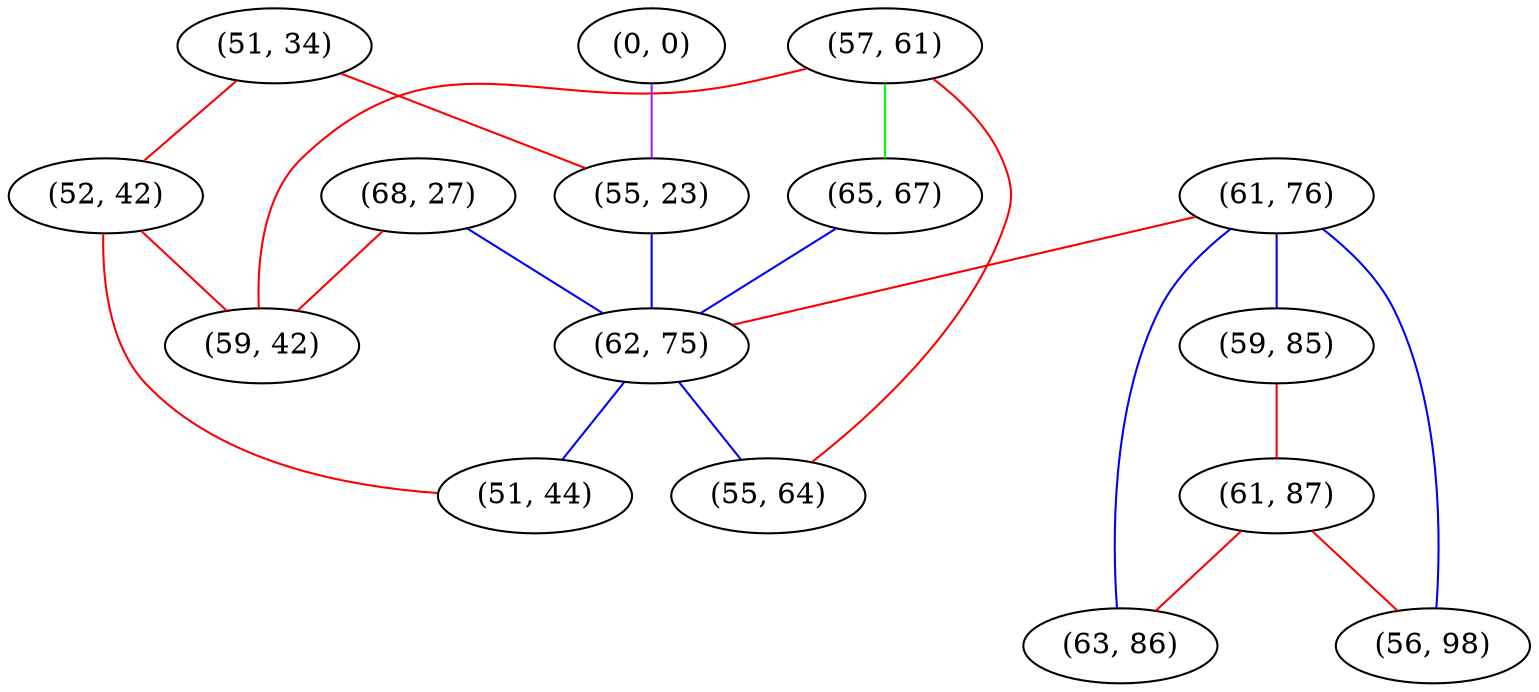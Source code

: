 graph "" {
"(57, 61)";
"(61, 76)";
"(65, 67)";
"(59, 85)";
"(0, 0)";
"(51, 34)";
"(68, 27)";
"(55, 23)";
"(62, 75)";
"(52, 42)";
"(59, 42)";
"(61, 87)";
"(51, 44)";
"(56, 98)";
"(63, 86)";
"(55, 64)";
"(57, 61)" -- "(59, 42)"  [color=red, key=0, weight=1];
"(57, 61)" -- "(65, 67)"  [color=green, key=0, weight=2];
"(57, 61)" -- "(55, 64)"  [color=red, key=0, weight=1];
"(61, 76)" -- "(62, 75)"  [color=red, key=0, weight=1];
"(61, 76)" -- "(63, 86)"  [color=blue, key=0, weight=3];
"(61, 76)" -- "(56, 98)"  [color=blue, key=0, weight=3];
"(61, 76)" -- "(59, 85)"  [color=blue, key=0, weight=3];
"(65, 67)" -- "(62, 75)"  [color=blue, key=0, weight=3];
"(59, 85)" -- "(61, 87)"  [color=red, key=0, weight=1];
"(0, 0)" -- "(55, 23)"  [color=purple, key=0, weight=4];
"(51, 34)" -- "(52, 42)"  [color=red, key=0, weight=1];
"(51, 34)" -- "(55, 23)"  [color=red, key=0, weight=1];
"(68, 27)" -- "(62, 75)"  [color=blue, key=0, weight=3];
"(68, 27)" -- "(59, 42)"  [color=red, key=0, weight=1];
"(55, 23)" -- "(62, 75)"  [color=blue, key=0, weight=3];
"(62, 75)" -- "(55, 64)"  [color=blue, key=0, weight=3];
"(62, 75)" -- "(51, 44)"  [color=blue, key=0, weight=3];
"(52, 42)" -- "(59, 42)"  [color=red, key=0, weight=1];
"(52, 42)" -- "(51, 44)"  [color=red, key=0, weight=1];
"(61, 87)" -- "(63, 86)"  [color=red, key=0, weight=1];
"(61, 87)" -- "(56, 98)"  [color=red, key=0, weight=1];
}
